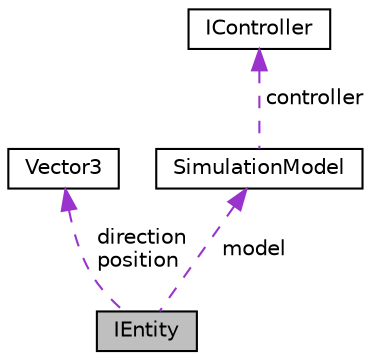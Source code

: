 digraph "IEntity"
{
 // LATEX_PDF_SIZE
  edge [fontname="Helvetica",fontsize="10",labelfontname="Helvetica",labelfontsize="10"];
  node [fontname="Helvetica",fontsize="10",shape=record];
  Node1 [label="IEntity",height=0.2,width=0.4,color="black", fillcolor="grey75", style="filled", fontcolor="black",tooltip="Represents an entity in a physical system."];
  Node2 -> Node1 [dir="back",color="darkorchid3",fontsize="10",style="dashed",label=" direction\nposition" ,fontname="Helvetica"];
  Node2 [label="Vector3",height=0.2,width=0.4,color="black", fillcolor="white", style="filled",URL="$classVector3.html",tooltip=" "];
  Node3 -> Node1 [dir="back",color="darkorchid3",fontsize="10",style="dashed",label=" model" ,fontname="Helvetica"];
  Node3 [label="SimulationModel",height=0.2,width=0.4,color="black", fillcolor="white", style="filled",URL="$classSimulationModel.html",tooltip="Class SimulationModel handling the transit simulation. it can communicate with the controller."];
  Node4 -> Node3 [dir="back",color="darkorchid3",fontsize="10",style="dashed",label=" controller" ,fontname="Helvetica"];
  Node4 [label="IController",height=0.2,width=0.4,color="black", fillcolor="white", style="filled",URL="$classIController.html",tooltip="class for IController used for transit service. Uses the Model View"];
}
